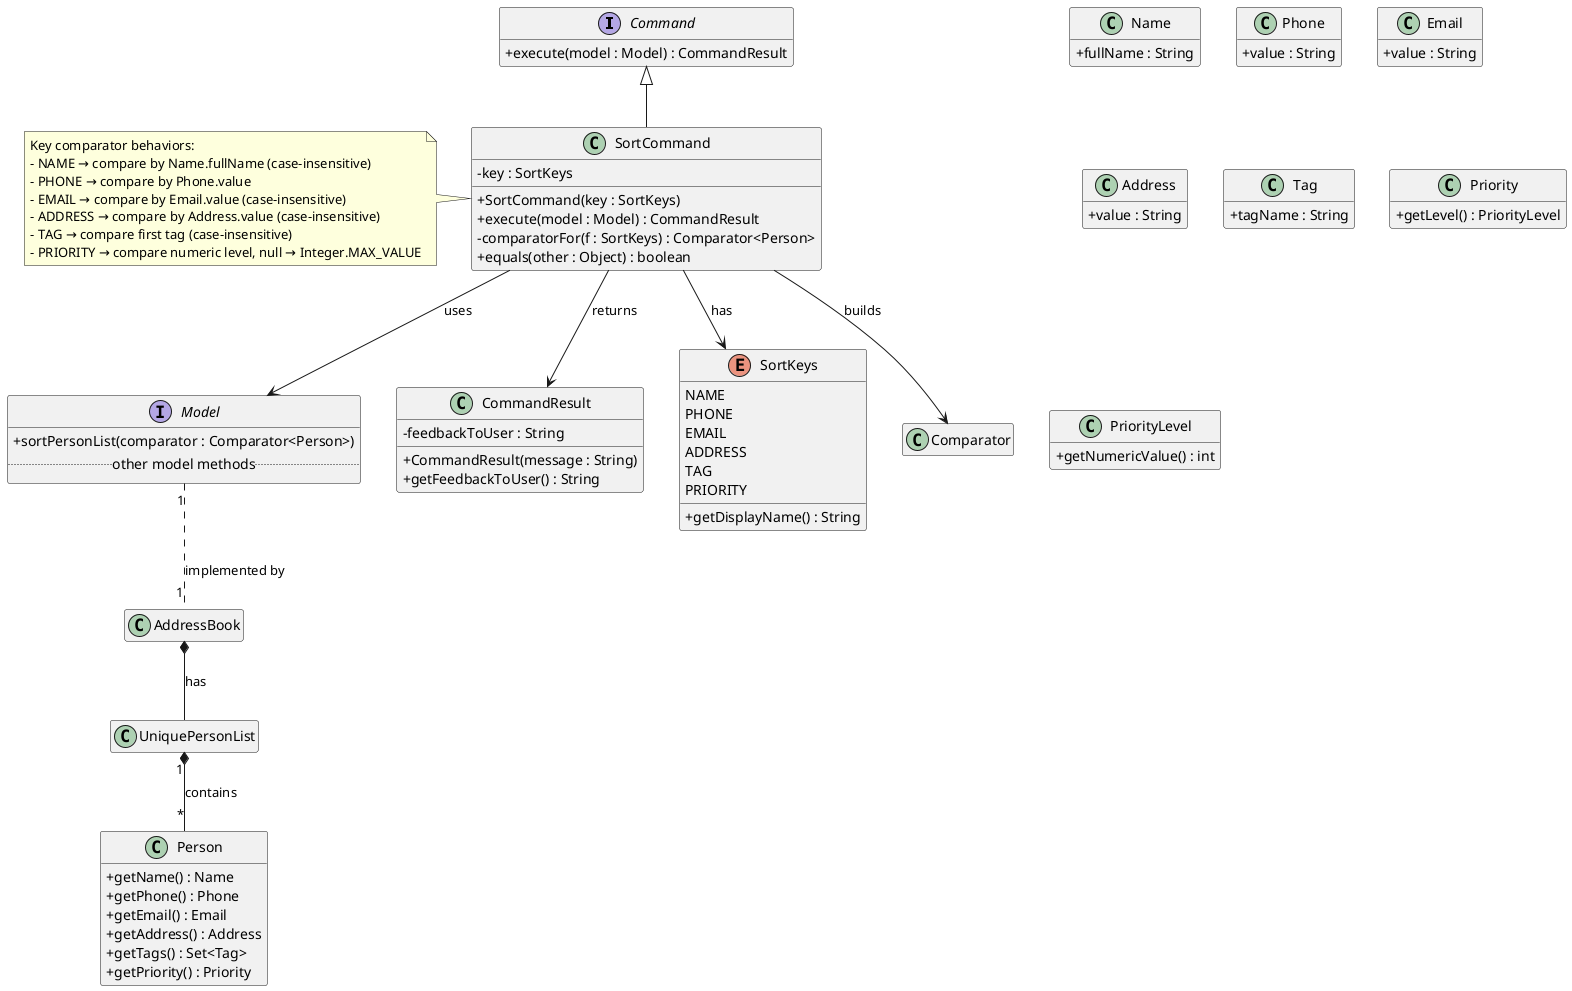 @startuml
' Class diagram for SortCommand (clean syntax)
skinparam classAttributeIconSize 0
hide empty members

interface Command {
  + execute(model : Model) : CommandResult
}

class SortCommand {
  - key : SortKeys
  + SortCommand(key : SortKeys)
  + execute(model : Model) : CommandResult
  - comparatorFor(f : SortKeys) : Comparator<Person>
  + equals(other : Object) : boolean
}

interface Model {
  + sortPersonList(comparator : Comparator<Person>)
  .. other model methods ..
}

class CommandResult {
  - feedbackToUser : String
  + CommandResult(message : String)
  + getFeedbackToUser() : String
}

enum SortKeys {
  NAME
  PHONE
  EMAIL
  ADDRESS
  TAG
  PRIORITY
  + getDisplayName() : String
}

class Person {
  + getName() : Name
  + getPhone() : Phone
  + getEmail() : Email
  + getAddress() : Address
  + getTags() : Set<Tag>
  + getPriority() : Priority
}

class Name {
  + fullName : String
}

class Phone {
  + value : String
}

class Email {
  + value : String
}

class Address {
  + value : String
}

class Tag {
  + tagName : String
}

class Priority {
  + getLevel() : PriorityLevel
}

class PriorityLevel {
  + getNumericValue() : int
}

' Relationships
Command <|-- SortCommand
SortCommand --> Model : uses
SortCommand --> SortKeys : has
SortCommand --> Comparator : builds
SortCommand --> CommandResult : returns
Model "1" .. "1" AddressBook : implemented by
AddressBook *-- UniquePersonList : has
UniquePersonList "1" *-- "*" Person : contains

note left of SortCommand
Key comparator behaviors:
- NAME → compare by Name.fullName (case-insensitive)
- PHONE → compare by Phone.value
- EMAIL → compare by Email.value (case-insensitive)
- ADDRESS → compare by Address.value (case-insensitive)
- TAG → compare first tag (case-insensitive)
- PRIORITY → compare numeric level, null → Integer.MAX_VALUE
end note

@enduml

